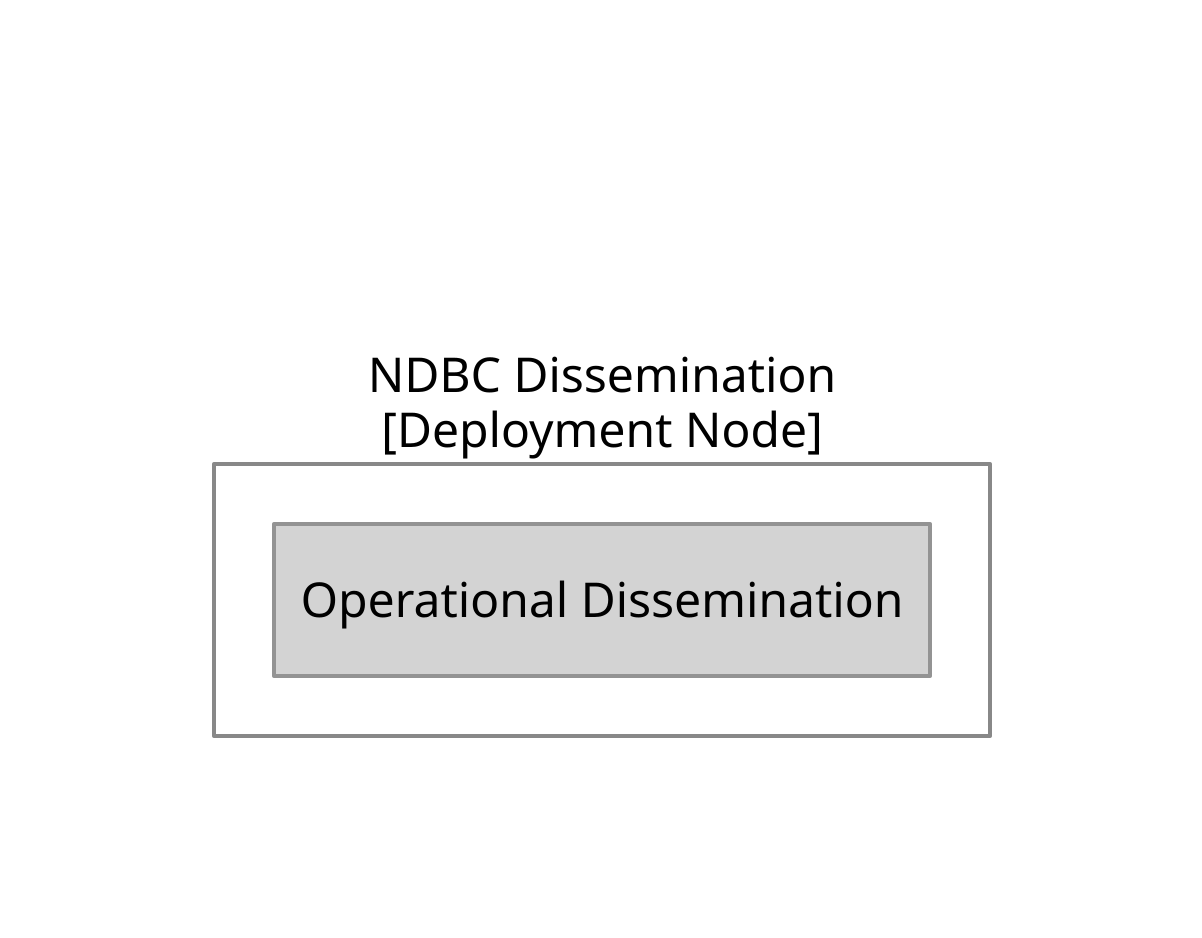 title: |`md
  # HFRNet - Deployment - NDBC
`| {
  near: top-center
}
direction: right
container_65: {
  label: "NDBC Dissemination\n[Deployment Node]"
  shape: rectangle
  style: {
    fill: "#ffffff"
    font-color: "#000000"
    font-size: 24
    multiple: false
    opacity: 1.0
    stroke: "#888888"
  }
}
container_65.container_66: {
  label: "Operational Dissemination"
  shape: rectangle
  style: {
    fill: "#d3d3d3"
    font-color: "#000000"
    font-size: 24
    multiple: false
    opacity: 1.0
    stroke: "#939393"
  }
}